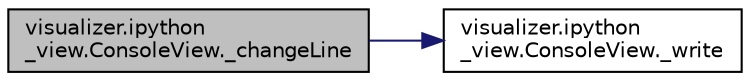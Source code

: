 digraph "visualizer.ipython_view.ConsoleView._changeLine"
{
 // LATEX_PDF_SIZE
  edge [fontname="Helvetica",fontsize="10",labelfontname="Helvetica",labelfontsize="10"];
  node [fontname="Helvetica",fontsize="10",shape=record];
  rankdir="LR";
  Node1 [label="visualizer.ipython\l_view.ConsoleView._changeLine",height=0.2,width=0.4,color="black", fillcolor="grey75", style="filled", fontcolor="black",tooltip="Replace currently entered command line with given text."];
  Node1 -> Node2 [color="midnightblue",fontsize="10",style="solid",fontname="Helvetica"];
  Node2 [label="visualizer.ipython\l_view.ConsoleView._write",height=0.2,width=0.4,color="black", fillcolor="white", style="filled",URL="$classvisualizer_1_1ipython__view_1_1_console_view.html#a9759d9e625a21718dcd1dfe1188cc1d2",tooltip="Write given text to buffer."];
}
